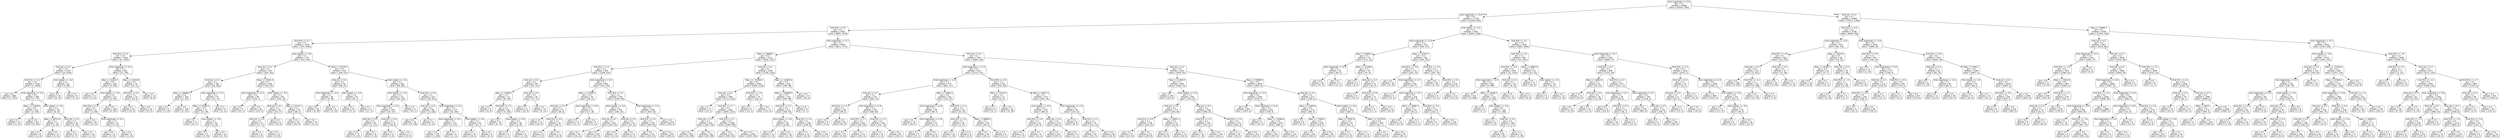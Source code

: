 digraph Tree {
node [shape=box, style="rounded", color="black", fontname="helvetica"] ;
edge [fontname="helvetica"] ;
0 [label="Emb magnitude <= 13.0\ngini = 0.3\nsamples = 24586\nvalue = [31620, 7344]"] ;
1 [label="Emb magnitude <= 12.6\ngini = 0.4\nsamples = 11718\nvalue = [12449, 6184]"] ;
0 -> 1 [labeldistance=2.5, labelangle=45, headlabel="True"] ;
2 [label="Emb PCA <= 0.6\ngini = 0.5\nsamples = 8767\nvalue = [8991, 4978]"] ;
1 -> 2 ;
3 [label="Emb PCA <= 0.3\ngini = 0.2\nsamples = 2318\nvalue = [474, 3206]"] ;
2 -> 3 ;
4 [label="Emb PCA <= 0.2\ngini = 0.0\nsamples = 1540\nvalue = [47, 2392]"] ;
3 -> 4 ;
5 [label="Emb std <= 0.2\ngini = 0.0\nsamples = 1278\nvalue = [10, 2016]"] ;
4 -> 5 ;
6 [label="Emb PCA <= -0.1\ngini = 0.0\nsamples = 1226\nvalue = [7, 1930]"] ;
5 -> 6 ;
7 [label="gini = 0.0\nsamples = 866\nvalue = [0, 1353]"] ;
6 -> 7 ;
8 [label="Emb magnitude <= 12.4\ngini = 0.0\nsamples = 360\nvalue = [7, 577]"] ;
6 -> 8 ;
9 [label="Mass <= 17054.6\ngini = 0.0\nsamples = 321\nvalue = [1, 524]"] ;
8 -> 9 ;
10 [label="gini = 0.1\nsamples = 14\nvalue = [1, 21]"] ;
9 -> 10 ;
11 [label="gini = 0.0\nsamples = 307\nvalue = [0, 503]"] ;
9 -> 11 ;
12 [label="Emb median <= -0.0\ngini = 0.2\nsamples = 39\nvalue = [6, 53]"] ;
8 -> 12 ;
13 [label="Mass <= 38712.0\ngini = 0.1\nsamples = 21\nvalue = [1, 33]"] ;
12 -> 13 ;
14 [label="gini = 0.1\nsamples = 8\nvalue = [1, 12]"] ;
13 -> 14 ;
15 [label="gini = 0.0\nsamples = 13\nvalue = [0, 21]"] ;
13 -> 15 ;
16 [label="Emb std <= 0.2\ngini = 0.3\nsamples = 18\nvalue = [5, 20]"] ;
12 -> 16 ;
17 [label="gini = 0.5\nsamples = 8\nvalue = [4, 7]"] ;
16 -> 17 ;
18 [label="gini = 0.1\nsamples = 10\nvalue = [1, 13]"] ;
16 -> 18 ;
19 [label="Emb median <= -0.0\ngini = 0.1\nsamples = 52\nvalue = [3, 86]"] ;
5 -> 19 ;
20 [label="gini = 0.0\nsamples = 44\nvalue = [0, 74]"] ;
19 -> 20 ;
21 [label="gini = 0.3\nsamples = 8\nvalue = [3, 12]"] ;
19 -> 21 ;
22 [label="Emb magnitude <= 12.4\ngini = 0.2\nsamples = 262\nvalue = [37, 376]"] ;
4 -> 22 ;
23 [label="Mass <= 16210.7\ngini = 0.0\nsamples = 229\nvalue = [5, 363]"] ;
22 -> 23 ;
24 [label="gini = 0.4\nsamples = 12\nvalue = [4, 13]"] ;
23 -> 24 ;
25 [label="Emb median <= -0.0\ngini = 0.0\nsamples = 217\nvalue = [1, 350]"] ;
23 -> 25 ;
26 [label="Emb PCA <= 0.2\ngini = 0.0\nsamples = 51\nvalue = [1, 89]"] ;
25 -> 26 ;
27 [label="gini = 0.0\nsamples = 30\nvalue = [0, 57]"] ;
26 -> 27 ;
28 [label="Emb magnitude <= 12.1\ngini = 0.1\nsamples = 21\nvalue = [1, 32]"] ;
26 -> 28 ;
29 [label="gini = 0.0\nsamples = 13\nvalue = [0, 22]"] ;
28 -> 29 ;
30 [label="gini = 0.2\nsamples = 8\nvalue = [1, 10]"] ;
28 -> 30 ;
31 [label="gini = 0.0\nsamples = 166\nvalue = [0, 261]"] ;
25 -> 31 ;
32 [label="Mass <= 41350.8\ngini = 0.4\nsamples = 33\nvalue = [32, 13]"] ;
22 -> 32 ;
33 [label="Emb PCA <= 0.2\ngini = 0.3\nsamples = 20\nvalue = [23, 4]"] ;
32 -> 33 ;
34 [label="gini = 0.4\nsamples = 10\nvalue = [10, 4]"] ;
33 -> 34 ;
35 [label="gini = 0.0\nsamples = 10\nvalue = [13, 0]"] ;
33 -> 35 ;
36 [label="gini = 0.5\nsamples = 13\nvalue = [9, 9]"] ;
32 -> 36 ;
37 [label="Emb median <= -0.0\ngini = 0.5\nsamples = 778\nvalue = [427, 814]"] ;
3 -> 37 ;
38 [label="Emb std <= 0.2\ngini = 0.5\nsamples = 345\nvalue = [263, 302]"] ;
37 -> 38 ;
39 [label="Emb std <= 0.2\ngini = 0.1\nsamples = 187\nvalue = [18, 282]"] ;
38 -> 39 ;
40 [label="Mass <= 20606.0\ngini = 0.0\nsamples = 146\nvalue = [1, 241]"] ;
39 -> 40 ;
41 [label="gini = 0.2\nsamples = 8\nvalue = [1, 10]"] ;
40 -> 41 ;
42 [label="gini = 0.0\nsamples = 138\nvalue = [0, 231]"] ;
40 -> 42 ;
43 [label="Emb magnitude <= 12.2\ngini = 0.4\nsamples = 41\nvalue = [17, 41]"] ;
39 -> 43 ;
44 [label="Mass <= 25385.3\ngini = 0.4\nsamples = 33\nvalue = [15, 29]"] ;
43 -> 44 ;
45 [label="gini = 0.1\nsamples = 12\nvalue = [13, 1]"] ;
44 -> 45 ;
46 [label="Emb median <= -0.0\ngini = 0.1\nsamples = 21\nvalue = [2, 28]"] ;
44 -> 46 ;
47 [label="gini = 0.2\nsamples = 11\nvalue = [2, 14]"] ;
46 -> 47 ;
48 [label="gini = 0.0\nsamples = 10\nvalue = [0, 14]"] ;
46 -> 48 ;
49 [label="gini = 0.2\nsamples = 8\nvalue = [2, 12]"] ;
43 -> 49 ;
50 [label="Mass <= 33051.0\ngini = 0.1\nsamples = 158\nvalue = [245, 20]"] ;
38 -> 50 ;
51 [label="Emb magnitude <= 12.3\ngini = 0.0\nsamples = 89\nvalue = [144, 1]"] ;
50 -> 51 ;
52 [label="gini = 0.2\nsamples = 8\nvalue = [10, 1]"] ;
51 -> 52 ;
53 [label="gini = 0.0\nsamples = 81\nvalue = [134, 0]"] ;
51 -> 53 ;
54 [label="Emb median <= -0.0\ngini = 0.3\nsamples = 69\nvalue = [101, 19]"] ;
50 -> 54 ;
55 [label="Emb std <= 0.2\ngini = 0.4\nsamples = 30\nvalue = [35, 17]"] ;
54 -> 55 ;
56 [label="Emb std <= 0.2\ngini = 0.5\nsamples = 21\nvalue = [17, 17]"] ;
55 -> 56 ;
57 [label="gini = 0.4\nsamples = 8\nvalue = [3, 8]"] ;
56 -> 57 ;
58 [label="gini = 0.5\nsamples = 13\nvalue = [14, 9]"] ;
56 -> 58 ;
59 [label="gini = 0.0\nsamples = 9\nvalue = [18, 0]"] ;
55 -> 59 ;
60 [label="Mass <= 67101.7\ngini = 0.1\nsamples = 39\nvalue = [66, 2]"] ;
54 -> 60 ;
61 [label="gini = 0.0\nsamples = 29\nvalue = [54, 0]"] ;
60 -> 61 ;
62 [label="gini = 0.2\nsamples = 10\nvalue = [12, 2]"] ;
60 -> 62 ;
63 [label="Mass <= 25379.3\ngini = 0.4\nsamples = 433\nvalue = [164, 512]"] ;
37 -> 63 ;
64 [label="Emb std <= 0.2\ngini = 0.4\nsamples = 93\nvalue = [96, 47]"] ;
63 -> 64 ;
65 [label="Emb magnitude <= 12.0\ngini = 0.1\nsamples = 38\nvalue = [4, 46]"] ;
64 -> 65 ;
66 [label="gini = 0.0\nsamples = 30\nvalue = [0, 36]"] ;
65 -> 66 ;
67 [label="gini = 0.4\nsamples = 8\nvalue = [4, 10]"] ;
65 -> 67 ;
68 [label="Emb median <= -0.0\ngini = 0.0\nsamples = 55\nvalue = [92, 1]"] ;
64 -> 68 ;
69 [label="gini = 0.0\nsamples = 44\nvalue = [75, 0]"] ;
68 -> 69 ;
70 [label="gini = 0.1\nsamples = 11\nvalue = [17, 1]"] ;
68 -> 70 ;
71 [label="Emb median <= -0.0\ngini = 0.2\nsamples = 340\nvalue = [68, 465]"] ;
63 -> 71 ;
72 [label="Emb median <= -0.0\ngini = 0.3\nsamples = 117\nvalue = [40, 144]"] ;
71 -> 72 ;
73 [label="Emb magnitude <= 12.2\ngini = 0.3\nsamples = 108\nvalue = [30, 137]"] ;
72 -> 73 ;
74 [label="Emb std <= 0.2\ngini = 0.0\nsamples = 83\nvalue = [1, 131]"] ;
73 -> 74 ;
75 [label="gini = 0.0\nsamples = 75\nvalue = [0, 123]"] ;
74 -> 75 ;
76 [label="gini = 0.2\nsamples = 8\nvalue = [1, 8]"] ;
74 -> 76 ;
77 [label="Emb PCA <= 0.4\ngini = 0.3\nsamples = 25\nvalue = [29, 6]"] ;
73 -> 77 ;
78 [label="gini = 0.5\nsamples = 8\nvalue = [4, 6]"] ;
77 -> 78 ;
79 [label="gini = 0.0\nsamples = 17\nvalue = [25, 0]"] ;
77 -> 79 ;
80 [label="gini = 0.5\nsamples = 9\nvalue = [10, 7]"] ;
72 -> 80 ;
81 [label="Emb PCA <= 0.4\ngini = 0.1\nsamples = 223\nvalue = [28, 321]"] ;
71 -> 81 ;
82 [label="Emb std <= 0.2\ngini = 0.0\nsamples = 86\nvalue = [2, 139]"] ;
81 -> 82 ;
83 [label="gini = 0.0\nsamples = 78\nvalue = [0, 128]"] ;
82 -> 83 ;
84 [label="gini = 0.3\nsamples = 8\nvalue = [2, 11]"] ;
82 -> 84 ;
85 [label="Emb magnitude <= 12.2\ngini = 0.2\nsamples = 137\nvalue = [26, 182]"] ;
81 -> 85 ;
86 [label="Emb magnitude <= 12.1\ngini = 0.0\nsamples = 111\nvalue = [2, 175]"] ;
85 -> 86 ;
87 [label="gini = 0.0\nsamples = 103\nvalue = [1, 164]"] ;
86 -> 87 ;
88 [label="gini = 0.2\nsamples = 8\nvalue = [1, 11]"] ;
86 -> 88 ;
89 [label="Emb median <= -0.0\ngini = 0.3\nsamples = 26\nvalue = [24, 7]"] ;
85 -> 89 ;
90 [label="gini = 0.2\nsamples = 18\nvalue = [18, 2]"] ;
89 -> 90 ;
91 [label="gini = 0.5\nsamples = 8\nvalue = [6, 5]"] ;
89 -> 91 ;
92 [label="Emb magnitude <= 11.7\ngini = 0.3\nsamples = 6449\nvalue = [8517, 1772]"] ;
2 -> 92 ;
93 [label="Mass <= 28698.4\ngini = 0.4\nsamples = 3112\nvalue = [3434, 1537]"] ;
92 -> 93 ;
94 [label="Emb PCA <= 1.4\ngini = 0.2\nsamples = 943\nvalue = [1306, 213]"] ;
93 -> 94 ;
95 [label="Emb std <= 0.2\ngini = 0.3\nsamples = 99\nvalue = [35, 123]"] ;
94 -> 95 ;
96 [label="Mass <= 14548.5\ngini = 0.1\nsamples = 73\nvalue = [8, 106]"] ;
95 -> 96 ;
97 [label="gini = 0.5\nsamples = 8\nvalue = [4, 6]"] ;
96 -> 97 ;
98 [label="Emb PCA <= 1.3\ngini = 0.1\nsamples = 65\nvalue = [4, 100]"] ;
96 -> 98 ;
99 [label="gini = 0.0\nsamples = 47\nvalue = [0, 74]"] ;
98 -> 99 ;
100 [label="Emb median <= -0.0\ngini = 0.2\nsamples = 18\nvalue = [4, 26]"] ;
98 -> 100 ;
101 [label="gini = 0.4\nsamples = 9\nvalue = [3, 7]"] ;
100 -> 101 ;
102 [label="gini = 0.1\nsamples = 9\nvalue = [1, 19]"] ;
100 -> 102 ;
103 [label="Emb std <= 0.2\ngini = 0.5\nsamples = 26\nvalue = [27, 17]"] ;
95 -> 103 ;
104 [label="gini = 0.3\nsamples = 11\nvalue = [18, 4]"] ;
103 -> 104 ;
105 [label="gini = 0.5\nsamples = 15\nvalue = [9, 13]"] ;
103 -> 105 ;
106 [label="Emb magnitude <= 10.2\ngini = 0.1\nsamples = 844\nvalue = [1271, 90]"] ;
94 -> 106 ;
107 [label="Mass <= 22036.4\ngini = 0.4\nsamples = 54\nvalue = [66, 22]"] ;
106 -> 107 ;
108 [label="Emb std <= 0.2\ngini = 0.1\nsamples = 32\nvalue = [49, 4]"] ;
107 -> 108 ;
109 [label="gini = 0.0\nsamples = 13\nvalue = [23, 0]"] ;
108 -> 109 ;
110 [label="Emb PCA <= 4.4\ngini = 0.2\nsamples = 19\nvalue = [26, 4]"] ;
108 -> 110 ;
111 [label="gini = 0.5\nsamples = 8\nvalue = [7, 4]"] ;
110 -> 111 ;
112 [label="gini = 0.0\nsamples = 11\nvalue = [19, 0]"] ;
110 -> 112 ;
113 [label="Emb magnitude <= 10.0\ngini = 0.5\nsamples = 22\nvalue = [17, 18]"] ;
107 -> 113 ;
114 [label="gini = 0.5\nsamples = 13\nvalue = [12, 7]"] ;
113 -> 114 ;
115 [label="gini = 0.4\nsamples = 9\nvalue = [5, 11]"] ;
113 -> 115 ;
116 [label="Emb PCA <= 2.0\ngini = 0.1\nsamples = 790\nvalue = [1205, 68]"] ;
106 -> 116 ;
117 [label="Emb median <= -0.0\ngini = 0.2\nsamples = 201\nvalue = [262, 42]"] ;
116 -> 117 ;
118 [label="Emb std <= 0.2\ngini = 0.2\nsamples = 181\nvalue = [243, 30]"] ;
117 -> 118 ;
119 [label="gini = 0.5\nsamples = 26\nvalue = [16, 21]"] ;
118 -> 119 ;
120 [label="gini = 0.1\nsamples = 155\nvalue = [227, 9]"] ;
118 -> 120 ;
121 [label="Emb std <= 0.2\ngini = 0.5\nsamples = 20\nvalue = [19, 12]"] ;
117 -> 121 ;
122 [label="gini = 0.4\nsamples = 10\nvalue = [5, 11]"] ;
121 -> 122 ;
123 [label="gini = 0.1\nsamples = 10\nvalue = [14, 1]"] ;
121 -> 123 ;
124 [label="Emb magnitude <= 11.2\ngini = 0.1\nsamples = 589\nvalue = [943, 26]"] ;
116 -> 124 ;
125 [label="Emb PCA <= 2.9\ngini = 0.1\nsamples = 336\nvalue = [549, 26]"] ;
124 -> 125 ;
126 [label="gini = 0.2\nsamples = 133\nvalue = [201, 24]"] ;
125 -> 126 ;
127 [label="gini = 0.0\nsamples = 203\nvalue = [348, 2]"] ;
125 -> 127 ;
128 [label="gini = 0.0\nsamples = 253\nvalue = [394, 0]"] ;
124 -> 128 ;
129 [label="Emb std <= 0.2\ngini = 0.5\nsamples = 2169\nvalue = [2128, 1324]"] ;
93 -> 129 ;
130 [label="Mass <= 115336.0\ngini = 0.5\nsamples = 1924\nvalue = [1839, 1226]"] ;
129 -> 130 ;
131 [label="Emb std <= 0.2\ngini = 0.5\nsamples = 1845\nvalue = [1713, 1224]"] ;
130 -> 131 ;
132 [label="gini = 0.1\nsamples = 13\nvalue = [19, 1]"] ;
131 -> 132 ;
133 [label="Emb PCA <= 1.7\ngini = 0.5\nsamples = 1832\nvalue = [1694, 1223]"] ;
131 -> 133 ;
134 [label="Emb std <= 0.2\ngini = 0.2\nsamples = 533\nvalue = [100, 738]"] ;
133 -> 134 ;
135 [label="gini = 0.1\nsamples = 391\nvalue = [41, 569]"] ;
134 -> 135 ;
136 [label="gini = 0.4\nsamples = 142\nvalue = [59, 169]"] ;
134 -> 136 ;
137 [label="Emb PCA <= 2.1\ngini = 0.4\nsamples = 1299\nvalue = [1594, 485]"] ;
133 -> 137 ;
138 [label="gini = 0.4\nsamples = 274\nvalue = [299, 155]"] ;
137 -> 138 ;
139 [label="gini = 0.3\nsamples = 1025\nvalue = [1295, 330]"] ;
137 -> 139 ;
140 [label="Emb PCA <= 1.9\ngini = 0.0\nsamples = 79\nvalue = [126, 2]"] ;
130 -> 140 ;
141 [label="gini = 0.2\nsamples = 8\nvalue = [15, 2]"] ;
140 -> 141 ;
142 [label="gini = 0.0\nsamples = 71\nvalue = [111, 0]"] ;
140 -> 142 ;
143 [label="Mass <= 115841.9\ngini = 0.4\nsamples = 245\nvalue = [289, 98]"] ;
129 -> 143 ;
144 [label="Mass <= 106684.5\ngini = 0.4\nsamples = 230\nvalue = [263, 98]"] ;
143 -> 144 ;
145 [label="Emb PCA <= 1.2\ngini = 0.4\nsamples = 222\nvalue = [260, 91]"] ;
144 -> 145 ;
146 [label="Emb median <= -0.0\ngini = 0.1\nsamples = 54\nvalue = [4, 83]"] ;
145 -> 146 ;
147 [label="gini = 0.3\nsamples = 12\nvalue = [3, 13]"] ;
146 -> 147 ;
148 [label="gini = 0.0\nsamples = 42\nvalue = [1, 70]"] ;
146 -> 148 ;
149 [label="Emb PCA <= 1.4\ngini = 0.1\nsamples = 168\nvalue = [256, 8]"] ;
145 -> 149 ;
150 [label="gini = 0.3\nsamples = 22\nvalue = [25, 6]"] ;
149 -> 150 ;
151 [label="gini = 0.0\nsamples = 146\nvalue = [231, 2]"] ;
149 -> 151 ;
152 [label="gini = 0.4\nsamples = 8\nvalue = [3, 7]"] ;
144 -> 152 ;
153 [label="gini = 0.0\nsamples = 15\nvalue = [26, 0]"] ;
143 -> 153 ;
154 [label="Emb std <= 0.2\ngini = 0.1\nsamples = 3337\nvalue = [5083, 235]"] ;
92 -> 154 ;
155 [label="Emb magnitude <= 11.9\ngini = 0.2\nsamples = 815\nvalue = [1113, 173]"] ;
154 -> 155 ;
156 [label="Emb magnitude <= 11.8\ngini = 0.3\nsamples = 474\nvalue = [603, 117]"] ;
155 -> 156 ;
157 [label="Emb std <= 0.2\ngini = 0.2\nsamples = 372\nvalue = [482, 75]"] ;
156 -> 157 ;
158 [label="Emb PCA <= 1.2\ngini = 0.1\nsamples = 68\nvalue = [98, 6]"] ;
157 -> 158 ;
159 [label="gini = 0.5\nsamples = 8\nvalue = [5, 6]"] ;
158 -> 159 ;
160 [label="gini = 0.0\nsamples = 60\nvalue = [93, 0]"] ;
158 -> 160 ;
161 [label="Emb magnitude <= 11.8\ngini = 0.3\nsamples = 304\nvalue = [384, 69]"] ;
157 -> 161 ;
162 [label="Emb PCA <= 1.1\ngini = 0.3\nsamples = 204\nvalue = [243, 56]"] ;
161 -> 162 ;
163 [label="gini = 0.2\nsamples = 34\nvalue = [4, 42]"] ;
162 -> 163 ;
164 [label="gini = 0.1\nsamples = 170\nvalue = [239, 14]"] ;
162 -> 164 ;
165 [label="Emb PCA <= 1.0\ngini = 0.2\nsamples = 100\nvalue = [141, 13]"] ;
161 -> 165 ;
166 [label="gini = 0.3\nsamples = 10\nvalue = [2, 11]"] ;
165 -> 166 ;
167 [label="gini = 0.0\nsamples = 90\nvalue = [139, 2]"] ;
165 -> 167 ;
168 [label="Mass <= 33854.3\ngini = 0.4\nsamples = 102\nvalue = [121, 42]"] ;
156 -> 168 ;
169 [label="Emb magnitude <= 11.8\ngini = 0.2\nsamples = 48\nvalue = [69, 7]"] ;
168 -> 169 ;
170 [label="gini = 0.4\nsamples = 15\nvalue = [18, 6]"] ;
169 -> 170 ;
171 [label="Emb magnitude <= 11.8\ngini = 0.0\nsamples = 33\nvalue = [51, 1]"] ;
169 -> 171 ;
172 [label="gini = 0.1\nsamples = 9\nvalue = [15, 1]"] ;
171 -> 172 ;
173 [label="gini = 0.0\nsamples = 24\nvalue = [36, 0]"] ;
171 -> 173 ;
174 [label="Emb PCA <= 1.2\ngini = 0.5\nsamples = 54\nvalue = [52, 35]"] ;
168 -> 174 ;
175 [label="Emb PCA <= 1.0\ngini = 0.2\nsamples = 18\nvalue = [3, 32]"] ;
174 -> 175 ;
176 [label="gini = 0.1\nsamples = 10\nvalue = [1, 23]"] ;
175 -> 176 ;
177 [label="gini = 0.3\nsamples = 8\nvalue = [2, 9]"] ;
175 -> 177 ;
178 [label="Mass <= 89990.5\ngini = 0.1\nsamples = 36\nvalue = [49, 3]"] ;
174 -> 178 ;
179 [label="gini = 0.0\nsamples = 28\nvalue = [39, 1]"] ;
178 -> 179 ;
180 [label="gini = 0.3\nsamples = 8\nvalue = [10, 2]"] ;
178 -> 180 ;
181 [label="Emb PCA <= 0.9\ngini = 0.2\nsamples = 341\nvalue = [510, 56]"] ;
155 -> 181 ;
182 [label="Mass <= 32125.5\ngini = 0.2\nsamples = 27\nvalue = [6, 37]"] ;
181 -> 182 ;
183 [label="gini = 0.5\nsamples = 8\nvalue = [6, 7]"] ;
182 -> 183 ;
184 [label="gini = 0.0\nsamples = 19\nvalue = [0, 30]"] ;
182 -> 184 ;
185 [label="Mass <= 49277.3\ngini = 0.1\nsamples = 314\nvalue = [504, 19]"] ;
181 -> 185 ;
186 [label="Emb median <= -0.0\ngini = 0.0\nsamples = 230\nvalue = [385, 4]"] ;
185 -> 186 ;
187 [label="Emb PCA <= 1.8\ngini = 0.1\nsamples = 20\nvalue = [29, 2]"] ;
186 -> 187 ;
188 [label="gini = 0.0\nsamples = 12\nvalue = [17, 0]"] ;
187 -> 188 ;
189 [label="gini = 0.2\nsamples = 8\nvalue = [12, 2]"] ;
187 -> 189 ;
190 [label="Emb std <= 0.2\ngini = 0.0\nsamples = 210\nvalue = [356, 2]"] ;
186 -> 190 ;
191 [label="gini = 0.0\nsamples = 202\nvalue = [345, 1]"] ;
190 -> 191 ;
192 [label="gini = 0.2\nsamples = 8\nvalue = [11, 1]"] ;
190 -> 192 ;
193 [label="Emb magnitude <= 11.9\ngini = 0.2\nsamples = 84\nvalue = [119, 15]"] ;
185 -> 193 ;
194 [label="gini = 0.5\nsamples = 8\nvalue = [6, 4]"] ;
193 -> 194 ;
195 [label="Emb PCA <= 1.3\ngini = 0.2\nsamples = 76\nvalue = [113, 11]"] ;
193 -> 195 ;
196 [label="gini = 0.5\nsamples = 18\nvalue = [20, 11]"] ;
195 -> 196 ;
197 [label="gini = 0.0\nsamples = 58\nvalue = [93, 0]"] ;
195 -> 197 ;
198 [label="Emb std <= 0.2\ngini = 0.0\nsamples = 2522\nvalue = [3970, 62]"] ;
154 -> 198 ;
199 [label="Mass <= 21559.9\ngini = 0.1\nsamples = 696\nvalue = [1063, 53]"] ;
198 -> 199 ;
200 [label="gini = 0.0\nsamples = 199\nvalue = [323, 0]"] ;
199 -> 200 ;
201 [label="Emb median <= -0.0\ngini = 0.1\nsamples = 497\nvalue = [740, 53]"] ;
199 -> 201 ;
202 [label="Emb std <= 0.2\ngini = 0.2\nsamples = 171\nvalue = [244, 28]"] ;
201 -> 202 ;
203 [label="Emb PCA <= 0.9\ngini = 0.2\nsamples = 149\nvalue = [219, 20]"] ;
202 -> 203 ;
204 [label="gini = 0.4\nsamples = 22\nvalue = [24, 12]"] ;
203 -> 204 ;
205 [label="gini = 0.1\nsamples = 127\nvalue = [195, 8]"] ;
203 -> 205 ;
206 [label="Mass <= 28947.3\ngini = 0.4\nsamples = 22\nvalue = [25, 8]"] ;
202 -> 206 ;
207 [label="gini = 0.5\nsamples = 8\nvalue = [6, 4]"] ;
206 -> 207 ;
208 [label="gini = 0.3\nsamples = 14\nvalue = [19, 4]"] ;
206 -> 208 ;
209 [label="Emb std <= 0.2\ngini = 0.1\nsamples = 326\nvalue = [496, 25]"] ;
201 -> 209 ;
210 [label="Emb PCA <= 1.0\ngini = 0.2\nsamples = 156\nvalue = [233, 21]"] ;
209 -> 210 ;
211 [label="gini = 0.4\nsamples = 16\nvalue = [7, 20]"] ;
210 -> 211 ;
212 [label="gini = 0.0\nsamples = 140\nvalue = [226, 1]"] ;
210 -> 212 ;
213 [label="Emb PCA <= 1.0\ngini = 0.0\nsamples = 170\nvalue = [263, 4]"] ;
209 -> 213 ;
214 [label="gini = 0.1\nsamples = 18\nvalue = [30, 2]"] ;
213 -> 214 ;
215 [label="gini = 0.0\nsamples = 152\nvalue = [233, 2]"] ;
213 -> 215 ;
216 [label="Mass <= 50996.9\ngini = 0.0\nsamples = 1826\nvalue = [2907, 9]"] ;
198 -> 216 ;
217 [label="Emb magnitude <= 12.4\ngini = 0.0\nsamples = 1349\nvalue = [2159, 3]"] ;
216 -> 217 ;
218 [label="gini = 0.0\nsamples = 907\nvalue = [1453, 0]"] ;
217 -> 218 ;
219 [label="Emb magnitude <= 12.4\ngini = 0.0\nsamples = 442\nvalue = [706, 3]"] ;
217 -> 219 ;
220 [label="gini = 0.3\nsamples = 8\nvalue = [10, 2]"] ;
219 -> 220 ;
221 [label="Mass <= 32589.8\ngini = 0.0\nsamples = 434\nvalue = [696, 1]"] ;
219 -> 221 ;
222 [label="gini = 0.0\nsamples = 309\nvalue = [497, 0]"] ;
221 -> 222 ;
223 [label="gini = 0.0\nsamples = 125\nvalue = [199, 1]"] ;
221 -> 223 ;
224 [label="Emb std <= 0.2\ngini = 0.0\nsamples = 477\nvalue = [748, 6]"] ;
216 -> 224 ;
225 [label="Mass <= 51926.9\ngini = 0.0\nsamples = 174\nvalue = [286, 4]"] ;
224 -> 225 ;
226 [label="gini = 0.3\nsamples = 8\nvalue = [8, 2]"] ;
225 -> 226 ;
227 [label="Mass <= 77659.7\ngini = 0.0\nsamples = 166\nvalue = [278, 2]"] ;
225 -> 227 ;
228 [label="gini = 0.0\nsamples = 98\nvalue = [158, 2]"] ;
227 -> 228 ;
229 [label="gini = 0.0\nsamples = 68\nvalue = [120, 0]"] ;
227 -> 229 ;
230 [label="Emb median <= -0.0\ngini = 0.0\nsamples = 303\nvalue = [462, 2]"] ;
224 -> 230 ;
231 [label="Mass <= 78797.8\ngini = 0.0\nsamples = 35\nvalue = [50, 1]"] ;
230 -> 231 ;
232 [label="gini = 0.0\nsamples = 21\nvalue = [32, 0]"] ;
231 -> 232 ;
233 [label="gini = 0.1\nsamples = 14\nvalue = [18, 1]"] ;
231 -> 233 ;
234 [label="Mass <= 110779.0\ngini = 0.0\nsamples = 268\nvalue = [412, 1]"] ;
230 -> 234 ;
235 [label="gini = 0.0\nsamples = 218\nvalue = [343, 0]"] ;
234 -> 235 ;
236 [label="gini = 0.0\nsamples = 50\nvalue = [69, 1]"] ;
234 -> 236 ;
237 [label="Emb median <= -0.0\ngini = 0.4\nsamples = 2951\nvalue = [3458, 1206]"] ;
1 -> 237 ;
238 [label="Emb magnitude <= 12.6\ngini = 0.3\nsamples = 423\nvalue = [565, 112]"] ;
237 -> 238 ;
239 [label="Mass <= 25862.3\ngini = 0.2\nsamples = 79\nvalue = [111, 10]"] ;
238 -> 239 ;
240 [label="Emb magnitude <= 12.6\ngini = 0.1\nsamples = 40\nvalue = [64, 2]"] ;
239 -> 240 ;
241 [label="gini = 0.0\nsamples = 29\nvalue = [47, 0]"] ;
240 -> 241 ;
242 [label="gini = 0.2\nsamples = 11\nvalue = [17, 2]"] ;
240 -> 242 ;
243 [label="Mass <= 32108.0\ngini = 0.2\nsamples = 39\nvalue = [47, 8]"] ;
239 -> 243 ;
244 [label="gini = 0.5\nsamples = 8\nvalue = [6, 4]"] ;
243 -> 244 ;
245 [label="Emb std <= 0.2\ngini = 0.2\nsamples = 31\nvalue = [41, 4]"] ;
243 -> 245 ;
246 [label="gini = 0.4\nsamples = 9\nvalue = [10, 3]"] ;
245 -> 246 ;
247 [label="Emb PCA <= 0.6\ngini = 0.1\nsamples = 22\nvalue = [31, 1]"] ;
245 -> 247 ;
248 [label="gini = 0.2\nsamples = 8\nvalue = [11, 1]"] ;
247 -> 248 ;
249 [label="gini = 0.0\nsamples = 14\nvalue = [20, 0]"] ;
247 -> 249 ;
250 [label="Mass <= 31076.7\ngini = 0.3\nsamples = 344\nvalue = [454, 102]"] ;
238 -> 250 ;
251 [label="Emb PCA <= -0.6\ngini = 0.1\nsamples = 174\nvalue = [267, 23]"] ;
250 -> 251 ;
252 [label="gini = 0.0\nsamples = 10\nvalue = [0, 18]"] ;
251 -> 252 ;
253 [label="Emb magnitude <= 12.7\ngini = 0.0\nsamples = 164\nvalue = [267, 5]"] ;
251 -> 253 ;
254 [label="gini = 0.3\nsamples = 8\nvalue = [10, 2]"] ;
253 -> 254 ;
255 [label="Emb magnitude <= 12.7\ngini = 0.0\nsamples = 156\nvalue = [257, 3]"] ;
253 -> 255 ;
256 [label="Mass <= 16585.3\ngini = 0.1\nsamples = 20\nvalue = [35, 2]"] ;
255 -> 256 ;
257 [label="gini = 0.0\nsamples = 11\nvalue = [23, 0]"] ;
256 -> 257 ;
258 [label="gini = 0.2\nsamples = 9\nvalue = [12, 2]"] ;
256 -> 258 ;
259 [label="Emb PCA <= -0.2\ngini = 0.0\nsamples = 136\nvalue = [222, 1]"] ;
255 -> 259 ;
260 [label="gini = 0.1\nsamples = 8\nvalue = [12, 1]"] ;
259 -> 260 ;
261 [label="gini = 0.0\nsamples = 128\nvalue = [210, 0]"] ;
259 -> 261 ;
262 [label="Emb PCA <= -0.3\ngini = 0.4\nsamples = 170\nvalue = [187, 79]"] ;
250 -> 262 ;
263 [label="gini = 0.0\nsamples = 50\nvalue = [0, 76]"] ;
262 -> 263 ;
264 [label="Emb PCA <= -0.1\ngini = 0.0\nsamples = 120\nvalue = [187, 3]"] ;
262 -> 264 ;
265 [label="gini = 0.3\nsamples = 8\nvalue = [14, 3]"] ;
264 -> 265 ;
266 [label="gini = 0.0\nsamples = 112\nvalue = [173, 0]"] ;
264 -> 266 ;
267 [label="Emb PCA <= -0.1\ngini = 0.4\nsamples = 2528\nvalue = [2893, 1094]"] ;
237 -> 267 ;
268 [label="Emb PCA <= -0.2\ngini = 0.1\nsamples = 687\nvalue = [33, 1047]"] ;
267 -> 268 ;
269 [label="Emb PCA <= -0.3\ngini = 0.0\nsamples = 655\nvalue = [11, 1022]"] ;
268 -> 269 ;
270 [label="Emb magnitude <= 12.9\ngini = 0.0\nsamples = 636\nvalue = [5, 999]"] ;
269 -> 270 ;
271 [label="gini = 0.0\nsamples = 514\nvalue = [0, 806]"] ;
270 -> 271 ;
272 [label="Mass <= 21666.3\ngini = 0.0\nsamples = 122\nvalue = [5, 193]"] ;
270 -> 272 ;
273 [label="gini = 0.4\nsamples = 8\nvalue = [3, 7]"] ;
272 -> 273 ;
274 [label="Emb median <= -0.0\ngini = 0.0\nsamples = 114\nvalue = [2, 186]"] ;
272 -> 274 ;
275 [label="gini = 0.2\nsamples = 8\nvalue = [1, 9]"] ;
274 -> 275 ;
276 [label="Emb std <= 0.3\ngini = 0.0\nsamples = 106\nvalue = [1, 177]"] ;
274 -> 276 ;
277 [label="gini = 0.0\nsamples = 85\nvalue = [0, 141]"] ;
276 -> 277 ;
278 [label="gini = 0.1\nsamples = 21\nvalue = [1, 36]"] ;
276 -> 278 ;
279 [label="Emb std <= 0.3\ngini = 0.3\nsamples = 19\nvalue = [6, 23]"] ;
269 -> 279 ;
280 [label="gini = 0.0\nsamples = 11\nvalue = [0, 14]"] ;
279 -> 280 ;
281 [label="gini = 0.5\nsamples = 8\nvalue = [6, 9]"] ;
279 -> 281 ;
282 [label="Mass <= 26802.6\ngini = 0.5\nsamples = 32\nvalue = [22, 25]"] ;
268 -> 282 ;
283 [label="gini = 0.3\nsamples = 14\nvalue = [16, 4]"] ;
282 -> 283 ;
284 [label="Emb median <= -0.0\ngini = 0.3\nsamples = 18\nvalue = [6, 21]"] ;
282 -> 284 ;
285 [label="gini = 0.2\nsamples = 8\nvalue = [1, 9]"] ;
284 -> 285 ;
286 [label="gini = 0.4\nsamples = 10\nvalue = [5, 12]"] ;
284 -> 286 ;
287 [label="Emb magnitude <= 12.7\ngini = 0.0\nsamples = 1841\nvalue = [2860, 47]"] ;
267 -> 287 ;
288 [label="Emb PCA <= 0.1\ngini = 0.1\nsamples = 808\nvalue = [1247, 40]"] ;
287 -> 288 ;
289 [label="Mass <= 26914.8\ngini = 0.5\nsamples = 41\nvalue = [35, 29]"] ;
288 -> 289 ;
290 [label="gini = 0.0\nsamples = 15\nvalue = [24, 0]"] ;
289 -> 290 ;
291 [label="Emb std <= 0.3\ngini = 0.4\nsamples = 26\nvalue = [11, 29]"] ;
289 -> 291 ;
292 [label="gini = 0.0\nsamples = 12\nvalue = [0, 20]"] ;
291 -> 292 ;
293 [label="gini = 0.5\nsamples = 14\nvalue = [11, 9]"] ;
291 -> 293 ;
294 [label="Emb PCA <= 0.2\ngini = 0.0\nsamples = 767\nvalue = [1212, 11]"] ;
288 -> 294 ;
295 [label="Emb magnitude <= 12.7\ngini = 0.2\nsamples = 39\nvalue = [56, 8]"] ;
294 -> 295 ;
296 [label="gini = 0.4\nsamples = 15\nvalue = [20, 6]"] ;
295 -> 296 ;
297 [label="Emb PCA <= 0.2\ngini = 0.1\nsamples = 24\nvalue = [36, 2]"] ;
295 -> 297 ;
298 [label="gini = 0.0\nsamples = 16\nvalue = [22, 0]"] ;
297 -> 298 ;
299 [label="gini = 0.2\nsamples = 8\nvalue = [14, 2]"] ;
297 -> 299 ;
300 [label="Emb magnitude <= 12.7\ngini = 0.0\nsamples = 728\nvalue = [1156, 3]"] ;
294 -> 300 ;
301 [label="gini = 0.0\nsamples = 536\nvalue = [861, 0]"] ;
300 -> 301 ;
302 [label="Emb std <= 0.3\ngini = 0.0\nsamples = 192\nvalue = [295, 3]"] ;
300 -> 302 ;
303 [label="gini = 0.3\nsamples = 8\nvalue = [12, 3]"] ;
302 -> 303 ;
304 [label="gini = 0.0\nsamples = 184\nvalue = [283, 0]"] ;
302 -> 304 ;
305 [label="Emb PCA <= -0.1\ngini = 0.0\nsamples = 1033\nvalue = [1613, 7]"] ;
287 -> 305 ;
306 [label="Emb std <= 0.3\ngini = 0.2\nsamples = 33\nvalue = [51, 5]"] ;
305 -> 306 ;
307 [label="Emb std <= 0.3\ngini = 0.1\nsamples = 21\nvalue = [32, 2]"] ;
306 -> 307 ;
308 [label="gini = 0.2\nsamples = 8\nvalue = [12, 2]"] ;
307 -> 308 ;
309 [label="gini = 0.0\nsamples = 13\nvalue = [20, 0]"] ;
307 -> 309 ;
310 [label="gini = 0.2\nsamples = 12\nvalue = [19, 3]"] ;
306 -> 310 ;
311 [label="Emb magnitude <= 12.9\ngini = 0.0\nsamples = 1000\nvalue = [1562, 2]"] ;
305 -> 311 ;
312 [label="gini = 0.0\nsamples = 899\nvalue = [1410, 0]"] ;
311 -> 312 ;
313 [label="Emb median <= -0.0\ngini = 0.0\nsamples = 101\nvalue = [152, 2]"] ;
311 -> 313 ;
314 [label="gini = 0.0\nsamples = 75\nvalue = [117, 0]"] ;
313 -> 314 ;
315 [label="Emb median <= -0.0\ngini = 0.1\nsamples = 26\nvalue = [35, 2]"] ;
313 -> 315 ;
316 [label="gini = 0.3\nsamples = 8\nvalue = [10, 2]"] ;
315 -> 316 ;
317 [label="gini = 0.0\nsamples = 18\nvalue = [25, 0]"] ;
315 -> 317 ;
318 [label="Emb std <= 0.3\ngini = 0.1\nsamples = 12868\nvalue = [19171, 1160]"] ;
0 -> 318 [labeldistance=2.5, labelangle=-45, headlabel="False"] ;
319 [label="Emb PCA <= -0.8\ngini = 0.2\nsamples = 3538\nvalue = [4846, 766]"] ;
318 -> 319 ;
320 [label="Emb magnitude <= 13.4\ngini = 0.1\nsamples = 510\nvalue = [46, 724]"] ;
319 -> 320 ;
321 [label="Emb PCA <= -0.9\ngini = 0.1\nsamples = 462\nvalue = [22, 679]"] ;
320 -> 321 ;
322 [label="Emb std <= 0.3\ngini = 0.0\nsamples = 415\nvalue = [5, 621]"] ;
321 -> 322 ;
323 [label="gini = 0.0\nsamples = 284\nvalue = [0, 433]"] ;
322 -> 323 ;
324 [label="Emb PCA <= -1.1\ngini = 0.1\nsamples = 131\nvalue = [5, 188]"] ;
322 -> 324 ;
325 [label="gini = 0.0\nsamples = 123\nvalue = [0, 179]"] ;
324 -> 325 ;
326 [label="gini = 0.5\nsamples = 8\nvalue = [5, 9]"] ;
324 -> 326 ;
327 [label="Emb std <= 0.3\ngini = 0.4\nsamples = 47\nvalue = [17, 58]"] ;
321 -> 327 ;
328 [label="gini = 0.0\nsamples = 35\nvalue = [0, 58]"] ;
327 -> 328 ;
329 [label="gini = 0.0\nsamples = 12\nvalue = [17, 0]"] ;
327 -> 329 ;
330 [label="Mass <= 34270.3\ngini = 0.5\nsamples = 48\nvalue = [24, 45]"] ;
320 -> 330 ;
331 [label="Mass <= 24162.7\ngini = 0.4\nsamples = 18\nvalue = [17, 7]"] ;
330 -> 331 ;
332 [label="gini = 0.5\nsamples = 10\nvalue = [5, 6]"] ;
331 -> 332 ;
333 [label="gini = 0.1\nsamples = 8\nvalue = [12, 1]"] ;
331 -> 333 ;
334 [label="Emb std <= 0.3\ngini = 0.3\nsamples = 30\nvalue = [7, 38]"] ;
330 -> 334 ;
335 [label="Emb PCA <= -1.5\ngini = 0.1\nsamples = 22\nvalue = [2, 26]"] ;
334 -> 335 ;
336 [label="gini = 0.0\nsamples = 14\nvalue = [0, 19]"] ;
335 -> 336 ;
337 [label="gini = 0.3\nsamples = 8\nvalue = [2, 7]"] ;
335 -> 337 ;
338 [label="gini = 0.4\nsamples = 8\nvalue = [5, 12]"] ;
334 -> 338 ;
339 [label="Emb magnitude <= 13.0\ngini = 0.0\nsamples = 3028\nvalue = [4800, 42]"] ;
319 -> 339 ;
340 [label="Emb PCA <= -0.5\ngini = 0.1\nsamples = 491\nvalue = [760, 24]"] ;
339 -> 340 ;
341 [label="gini = 0.2\nsamples = 14\nvalue = [2, 19]"] ;
340 -> 341 ;
342 [label="Emb magnitude <= 13.0\ngini = 0.0\nsamples = 477\nvalue = [758, 5]"] ;
340 -> 342 ;
343 [label="Emb std <= 0.3\ngini = 0.0\nsamples = 112\nvalue = [179, 4]"] ;
342 -> 343 ;
344 [label="Emb PCA <= -0.2\ngini = 0.0\nsamples = 104\nvalue = [168, 2]"] ;
343 -> 344 ;
345 [label="gini = 0.3\nsamples = 8\nvalue = [10, 2]"] ;
344 -> 345 ;
346 [label="gini = 0.0\nsamples = 96\nvalue = [158, 0]"] ;
344 -> 346 ;
347 [label="gini = 0.3\nsamples = 8\nvalue = [11, 2]"] ;
343 -> 347 ;
348 [label="Emb PCA <= -0.4\ngini = 0.0\nsamples = 365\nvalue = [579, 1]"] ;
342 -> 348 ;
349 [label="gini = 0.2\nsamples = 8\nvalue = [9, 1]"] ;
348 -> 349 ;
350 [label="gini = 0.0\nsamples = 357\nvalue = [570, 0]"] ;
348 -> 350 ;
351 [label="Emb PCA <= -0.6\ngini = 0.0\nsamples = 2537\nvalue = [4040, 18]"] ;
339 -> 351 ;
352 [label="Emb std <= 0.3\ngini = 0.3\nsamples = 68\nvalue = [83, 15]"] ;
351 -> 352 ;
353 [label="gini = 0.4\nsamples = 8\nvalue = [3, 10]"] ;
352 -> 353 ;
354 [label="Emb magnitude <= 13.3\ngini = 0.1\nsamples = 60\nvalue = [80, 5]"] ;
352 -> 354 ;
355 [label="gini = 0.4\nsamples = 12\nvalue = [13, 5]"] ;
354 -> 355 ;
356 [label="gini = 0.0\nsamples = 48\nvalue = [67, 0]"] ;
354 -> 356 ;
357 [label="Mass <= 5495.1\ngini = 0.0\nsamples = 2469\nvalue = [3957, 3]"] ;
351 -> 357 ;
358 [label="Emb median <= -0.0\ngini = 0.0\nsamples = 40\nvalue = [60, 1]"] ;
357 -> 358 ;
359 [label="gini = 0.0\nsamples = 25\nvalue = [41, 0]"] ;
358 -> 359 ;
360 [label="gini = 0.1\nsamples = 15\nvalue = [19, 1]"] ;
358 -> 360 ;
361 [label="Emb std <= 0.3\ngini = 0.0\nsamples = 2429\nvalue = [3897, 2]"] ;
357 -> 361 ;
362 [label="Emb PCA <= -0.5\ngini = 0.0\nsamples = 534\nvalue = [876, 2]"] ;
361 -> 362 ;
363 [label="gini = 0.3\nsamples = 8\nvalue = [11, 2]"] ;
362 -> 363 ;
364 [label="gini = 0.0\nsamples = 526\nvalue = [865, 0]"] ;
362 -> 364 ;
365 [label="gini = 0.0\nsamples = 1895\nvalue = [3021, 0]"] ;
361 -> 365 ;
366 [label="Mass <= 29585.7\ngini = 0.1\nsamples = 9330\nvalue = [14325, 394]"] ;
318 -> 366 ;
367 [label="Emb std <= 0.3\ngini = 0.0\nsamples = 5827\nvalue = [9124, 86]"] ;
366 -> 367 ;
368 [label="Emb magnitude <= 13.7\ngini = 0.0\nsamples = 1011\nvalue = [1593, 37]"] ;
367 -> 368 ;
369 [label="Emb PCA <= -1.6\ngini = 0.0\nsamples = 1003\nvalue = [1584, 34]"] ;
368 -> 369 ;
370 [label="gini = 0.0\nsamples = 21\nvalue = [0, 31]"] ;
369 -> 370 ;
371 [label="Mass <= 15614.8\ngini = 0.0\nsamples = 982\nvalue = [1584, 3]"] ;
369 -> 371 ;
372 [label="gini = 0.0\nsamples = 508\nvalue = [822, 0]"] ;
371 -> 372 ;
373 [label="Emb PCA <= -1.1\ngini = 0.0\nsamples = 474\nvalue = [762, 3]"] ;
371 -> 373 ;
374 [label="Emb std <= 0.3\ngini = 0.2\nsamples = 19\nvalue = [26, 3]"] ;
373 -> 374 ;
375 [label="gini = 0.4\nsamples = 8\nvalue = [8, 3]"] ;
374 -> 375 ;
376 [label="gini = 0.0\nsamples = 11\nvalue = [18, 0]"] ;
374 -> 376 ;
377 [label="gini = 0.0\nsamples = 455\nvalue = [736, 0]"] ;
373 -> 377 ;
378 [label="gini = 0.4\nsamples = 8\nvalue = [9, 3]"] ;
368 -> 378 ;
379 [label="Emb std <= 0.3\ngini = 0.0\nsamples = 4816\nvalue = [7531, 49]"] ;
367 -> 379 ;
380 [label="Emb std <= 0.3\ngini = 0.0\nsamples = 2808\nvalue = [4384, 39]"] ;
379 -> 380 ;
381 [label="Emb magnitude <= 14.5\ngini = 0.0\nsamples = 2800\nvalue = [4367, 37]"] ;
380 -> 381 ;
382 [label="Emb PCA <= -2.0\ngini = 0.0\nsamples = 2494\nvalue = [3898, 26]"] ;
381 -> 382 ;
383 [label="Emb magnitude <= 14.0\ngini = 0.1\nsamples = 606\nvalue = [909, 26]"] ;
382 -> 383 ;
384 [label="gini = 0.2\nsamples = 11\nvalue = [2, 12]"] ;
383 -> 384 ;
385 [label="Emb PCA <= -3.0\ngini = 0.0\nsamples = 595\nvalue = [907, 14]"] ;
383 -> 385 ;
386 [label="gini = 0.4\nsamples = 8\nvalue = [6, 2]"] ;
385 -> 386 ;
387 [label="gini = 0.0\nsamples = 587\nvalue = [901, 12]"] ;
385 -> 387 ;
388 [label="gini = 0.0\nsamples = 1888\nvalue = [2989, 0]"] ;
382 -> 388 ;
389 [label="Emb magnitude <= 14.5\ngini = 0.0\nsamples = 306\nvalue = [469, 11]"] ;
381 -> 389 ;
390 [label="Emb magnitude <= 14.5\ngini = 0.2\nsamples = 27\nvalue = [41, 6]"] ;
389 -> 390 ;
391 [label="Emb magnitude <= 14.5\ngini = 0.1\nsamples = 19\nvalue = [30, 1]"] ;
390 -> 391 ;
392 [label="gini = 0.1\nsamples = 8\nvalue = [13, 1]"] ;
391 -> 392 ;
393 [label="gini = 0.0\nsamples = 11\nvalue = [17, 0]"] ;
391 -> 393 ;
394 [label="gini = 0.4\nsamples = 8\nvalue = [11, 5]"] ;
390 -> 394 ;
395 [label="Emb PCA <= -2.9\ngini = 0.0\nsamples = 279\nvalue = [428, 5]"] ;
389 -> 395 ;
396 [label="gini = 0.4\nsamples = 8\nvalue = [8, 3]"] ;
395 -> 396 ;
397 [label="Emb median <= -0.0\ngini = 0.0\nsamples = 271\nvalue = [420, 2]"] ;
395 -> 397 ;
398 [label="gini = 0.0\nsamples = 245\nvalue = [380, 0]"] ;
397 -> 398 ;
399 [label="gini = 0.1\nsamples = 26\nvalue = [40, 2]"] ;
397 -> 399 ;
400 [label="gini = 0.2\nsamples = 8\nvalue = [17, 2]"] ;
380 -> 400 ;
401 [label="Emb PCA <= -3.2\ngini = 0.0\nsamples = 2008\nvalue = [3147, 10]"] ;
379 -> 401 ;
402 [label="gini = 0.3\nsamples = 8\nvalue = [2, 7]"] ;
401 -> 402 ;
403 [label="Emb PCA <= -3.1\ngini = 0.0\nsamples = 2000\nvalue = [3145, 3]"] ;
401 -> 403 ;
404 [label="Emb std <= 0.3\ngini = 0.0\nsamples = 34\nvalue = [56, 1]"] ;
403 -> 404 ;
405 [label="gini = 0.0\nsamples = 24\nvalue = [41, 0]"] ;
404 -> 405 ;
406 [label="gini = 0.1\nsamples = 10\nvalue = [15, 1]"] ;
404 -> 406 ;
407 [label="Emb std <= 0.3\ngini = 0.0\nsamples = 1966\nvalue = [3089, 2]"] ;
403 -> 407 ;
408 [label="Mass <= 954.5\ngini = 0.0\nsamples = 270\nvalue = [409, 2]"] ;
407 -> 408 ;
409 [label="gini = 0.3\nsamples = 8\nvalue = [11, 2]"] ;
408 -> 409 ;
410 [label="gini = 0.0\nsamples = 262\nvalue = [398, 0]"] ;
408 -> 410 ;
411 [label="gini = 0.0\nsamples = 1696\nvalue = [2680, 0]"] ;
407 -> 411 ;
412 [label="Emb magnitude <= 13.7\ngini = 0.1\nsamples = 3503\nvalue = [5201, 308]"] ;
366 -> 412 ;
413 [label="Emb median <= -0.0\ngini = 0.2\nsamples = 1015\nvalue = [1441, 161]"] ;
412 -> 413 ;
414 [label="Emb std <= 0.3\ngini = 0.3\nsamples = 149\nvalue = [194, 45]"] ;
413 -> 414 ;
415 [label="Emb magnitude <= 13.5\ngini = 0.2\nsamples = 136\nvalue = [187, 30]"] ;
414 -> 415 ;
416 [label="Emb magnitude <= 13.5\ngini = 0.3\nsamples = 69\nvalue = [84, 22]"] ;
415 -> 416 ;
417 [label="Emb PCA <= -0.9\ngini = 0.3\nsamples = 60\nvalue = [79, 14]"] ;
416 -> 417 ;
418 [label="gini = 0.2\nsamples = 8\nvalue = [2, 14]"] ;
417 -> 418 ;
419 [label="gini = 0.0\nsamples = 52\nvalue = [77, 0]"] ;
417 -> 419 ;
420 [label="gini = 0.5\nsamples = 9\nvalue = [5, 8]"] ;
416 -> 420 ;
421 [label="Emb median <= -0.0\ngini = 0.1\nsamples = 67\nvalue = [103, 8]"] ;
415 -> 421 ;
422 [label="Emb std <= 0.3\ngini = 0.0\nsamples = 59\nvalue = [96, 2]"] ;
421 -> 422 ;
423 [label="gini = 0.0\nsamples = 34\nvalue = [52, 0]"] ;
422 -> 423 ;
424 [label="Emb std <= 0.3\ngini = 0.1\nsamples = 25\nvalue = [44, 2]"] ;
422 -> 424 ;
425 [label="gini = 0.2\nsamples = 8\nvalue = [15, 2]"] ;
424 -> 425 ;
426 [label="gini = 0.0\nsamples = 17\nvalue = [29, 0]"] ;
424 -> 426 ;
427 [label="gini = 0.5\nsamples = 8\nvalue = [7, 6]"] ;
421 -> 427 ;
428 [label="gini = 0.4\nsamples = 13\nvalue = [7, 15]"] ;
414 -> 428 ;
429 [label="Mass <= 112250.4\ngini = 0.2\nsamples = 866\nvalue = [1247, 116]"] ;
413 -> 429 ;
430 [label="Mass <= 57606.4\ngini = 0.2\nsamples = 729\nvalue = [1027, 116]"] ;
429 -> 430 ;
431 [label="Emb magnitude <= 13.6\ngini = 0.1\nsamples = 408\nvalue = [594, 40]"] ;
430 -> 431 ;
432 [label="Emb std <= 0.3\ngini = 0.1\nsamples = 300\nvalue = [442, 37]"] ;
431 -> 432 ;
433 [label="Emb std <= 0.3\ngini = 0.1\nsamples = 289\nvalue = [428, 31]"] ;
432 -> 433 ;
434 [label="gini = 0.1\nsamples = 240\nvalue = [353, 31]"] ;
433 -> 434 ;
435 [label="gini = 0.0\nsamples = 49\nvalue = [75, 0]"] ;
433 -> 435 ;
436 [label="gini = 0.4\nsamples = 11\nvalue = [14, 6]"] ;
432 -> 436 ;
437 [label="Emb std <= 0.3\ngini = 0.0\nsamples = 108\nvalue = [152, 3]"] ;
431 -> 437 ;
438 [label="Emb median <= -0.0\ngini = 0.0\nsamples = 91\nvalue = [130, 1]"] ;
437 -> 438 ;
439 [label="gini = 0.0\nsamples = 54\nvalue = [76, 0]"] ;
438 -> 439 ;
440 [label="gini = 0.0\nsamples = 37\nvalue = [54, 1]"] ;
438 -> 440 ;
441 [label="Mass <= 49043.3\ngini = 0.2\nsamples = 17\nvalue = [22, 2]"] ;
437 -> 441 ;
442 [label="gini = 0.0\nsamples = 9\nvalue = [15, 0]"] ;
441 -> 442 ;
443 [label="gini = 0.3\nsamples = 8\nvalue = [7, 2]"] ;
441 -> 443 ;
444 [label="Emb PCA <= -1.2\ngini = 0.3\nsamples = 321\nvalue = [433, 76]"] ;
430 -> 444 ;
445 [label="gini = 0.0\nsamples = 45\nvalue = [0, 76]"] ;
444 -> 445 ;
446 [label="gini = 0.0\nsamples = 276\nvalue = [433, 0]"] ;
444 -> 446 ;
447 [label="gini = 0.0\nsamples = 137\nvalue = [220, 0]"] ;
429 -> 447 ;
448 [label="Emb PCA <= -3.0\ngini = 0.1\nsamples = 2488\nvalue = [3760, 147]"] ;
412 -> 448 ;
449 [label="Emb PCA <= -3.1\ngini = 0.2\nsamples = 17\nvalue = [3, 23]"] ;
448 -> 449 ;
450 [label="gini = 0.0\nsamples = 9\nvalue = [0, 12]"] ;
449 -> 450 ;
451 [label="gini = 0.3\nsamples = 8\nvalue = [3, 11]"] ;
449 -> 451 ;
452 [label="Emb std <= 0.3\ngini = 0.1\nsamples = 2471\nvalue = [3757, 124]"] ;
448 -> 452 ;
453 [label="Emb PCA <= -2.0\ngini = 0.1\nsamples = 1602\nvalue = [2438, 119]"] ;
452 -> 453 ;
454 [label="Emb std <= 0.3\ngini = 0.1\nsamples = 62\nvalue = [5, 101]"] ;
453 -> 454 ;
455 [label="gini = 0.0\nsamples = 49\nvalue = [0, 76]"] ;
454 -> 455 ;
456 [label="gini = 0.3\nsamples = 13\nvalue = [5, 25]"] ;
454 -> 456 ;
457 [label="Emb magnitude <= 13.8\ngini = 0.0\nsamples = 1540\nvalue = [2433, 18]"] ;
453 -> 457 ;
458 [label="Emb std <= 0.3\ngini = 0.0\nsamples = 307\nvalue = [489, 10]"] ;
457 -> 458 ;
459 [label="Emb PCA <= -1.3\ngini = 0.0\nsamples = 299\nvalue = [476, 8]"] ;
458 -> 459 ;
460 [label="gini = 0.4\nsamples = 8\nvalue = [3, 8]"] ;
459 -> 460 ;
461 [label="gini = 0.0\nsamples = 291\nvalue = [473, 0]"] ;
459 -> 461 ;
462 [label="gini = 0.2\nsamples = 8\nvalue = [13, 2]"] ;
458 -> 462 ;
463 [label="Emb std <= 0.3\ngini = 0.0\nsamples = 1233\nvalue = [1944, 8]"] ;
457 -> 463 ;
464 [label="Emb PCA <= -1.9\ngini = 0.0\nsamples = 1170\nvalue = [1842, 6]"] ;
463 -> 464 ;
465 [label="gini = 0.4\nsamples = 13\nvalue = [16, 5]"] ;
464 -> 465 ;
466 [label="gini = 0.0\nsamples = 1157\nvalue = [1826, 1]"] ;
464 -> 466 ;
467 [label="Emb PCA <= -1.8\ngini = 0.0\nsamples = 63\nvalue = [102, 2]"] ;
463 -> 467 ;
468 [label="gini = 0.2\nsamples = 8\nvalue = [14, 2]"] ;
467 -> 468 ;
469 [label="gini = 0.0\nsamples = 55\nvalue = [88, 0]"] ;
467 -> 469 ;
470 [label="Emb PCA <= -2.7\ngini = 0.0\nsamples = 869\nvalue = [1319, 5]"] ;
452 -> 470 ;
471 [label="Emb std <= 0.3\ngini = 0.1\nsamples = 86\nvalue = [121, 5]"] ;
470 -> 471 ;
472 [label="gini = 0.5\nsamples = 8\nvalue = [3, 5]"] ;
471 -> 472 ;
473 [label="gini = 0.0\nsamples = 78\nvalue = [118, 0]"] ;
471 -> 473 ;
474 [label="gini = 0.0\nsamples = 783\nvalue = [1198, 0]"] ;
470 -> 474 ;
}